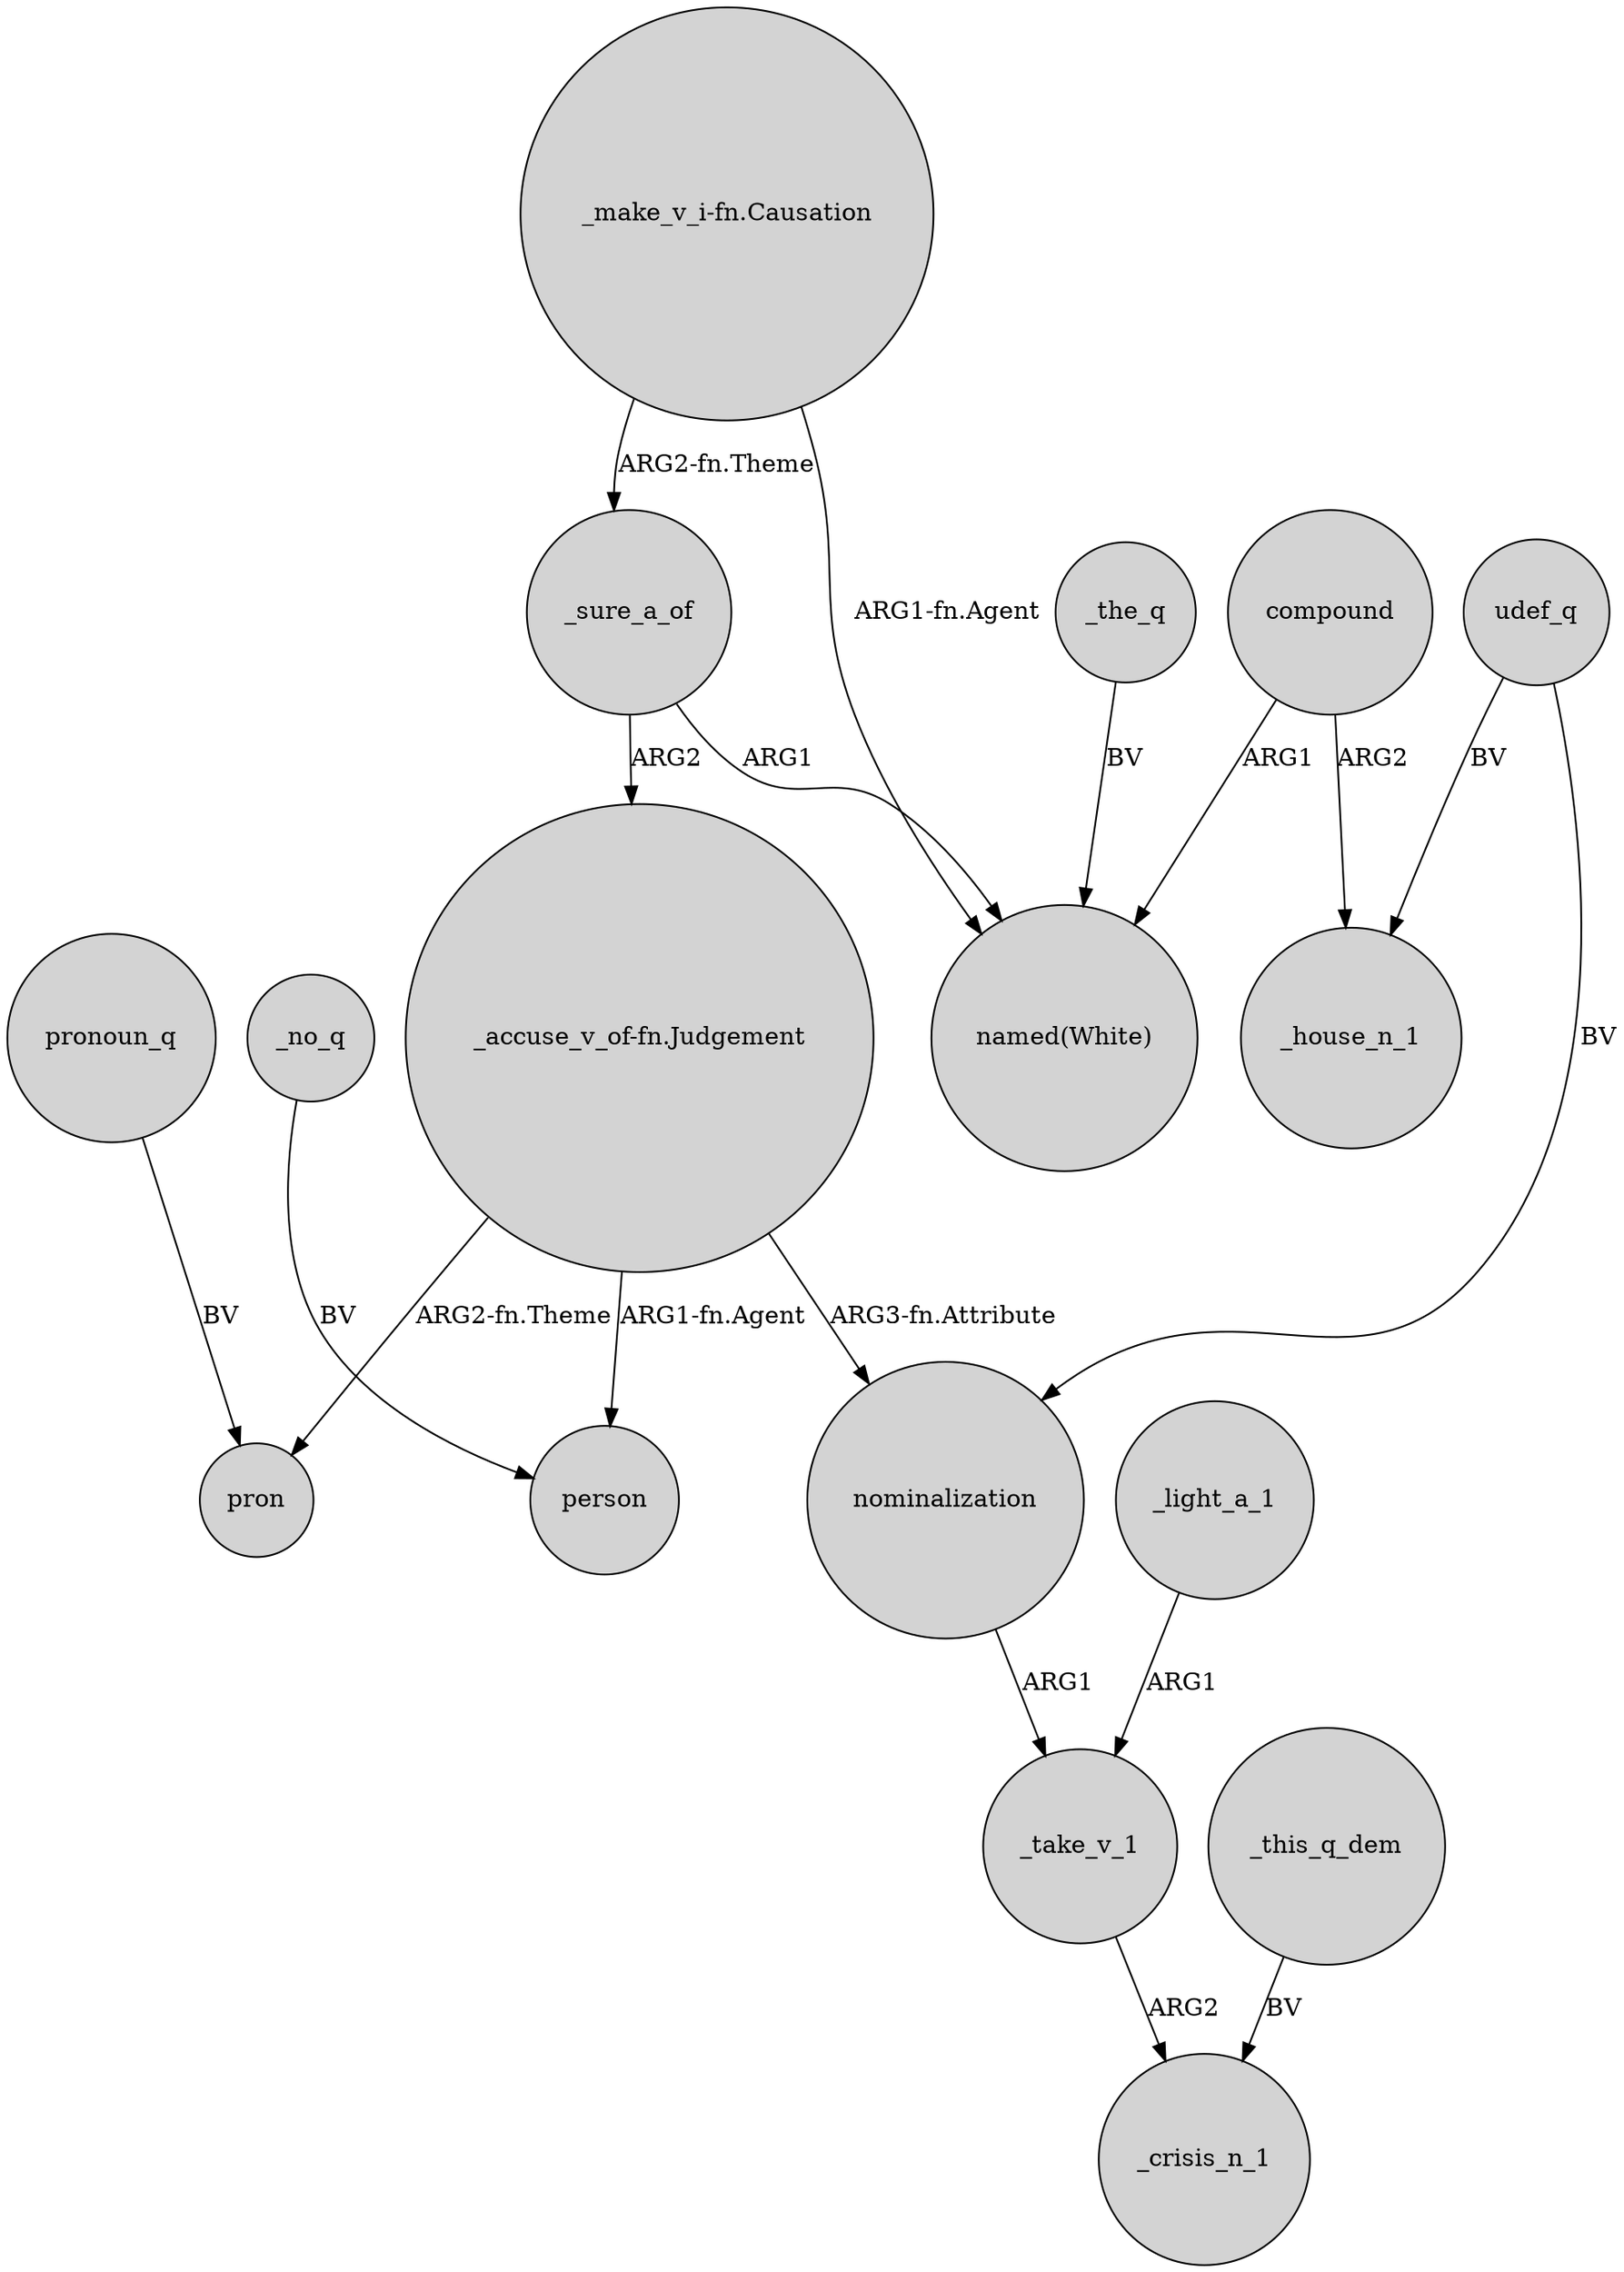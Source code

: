 digraph {
	node [shape=circle style=filled]
	"_make_v_i-fn.Causation" -> "named(White)" [label="ARG1-fn.Agent"]
	"_make_v_i-fn.Causation" -> _sure_a_of [label="ARG2-fn.Theme"]
	_the_q -> "named(White)" [label=BV]
	"_accuse_v_of-fn.Judgement" -> pron [label="ARG2-fn.Theme"]
	"_accuse_v_of-fn.Judgement" -> person [label="ARG1-fn.Agent"]
	"_accuse_v_of-fn.Judgement" -> nominalization [label="ARG3-fn.Attribute"]
	_take_v_1 -> _crisis_n_1 [label=ARG2]
	_sure_a_of -> "named(White)" [label=ARG1]
	_this_q_dem -> _crisis_n_1 [label=BV]
	_light_a_1 -> _take_v_1 [label=ARG1]
	_sure_a_of -> "_accuse_v_of-fn.Judgement" [label=ARG2]
	udef_q -> nominalization [label=BV]
	compound -> "named(White)" [label=ARG1]
	_no_q -> person [label=BV]
	compound -> _house_n_1 [label=ARG2]
	udef_q -> _house_n_1 [label=BV]
	nominalization -> _take_v_1 [label=ARG1]
	pronoun_q -> pron [label=BV]
}
